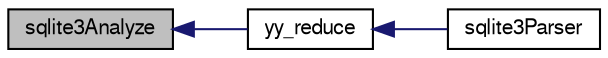 digraph "sqlite3Analyze"
{
  edge [fontname="FreeSans",fontsize="10",labelfontname="FreeSans",labelfontsize="10"];
  node [fontname="FreeSans",fontsize="10",shape=record];
  rankdir="LR";
  Node418474 [label="sqlite3Analyze",height=0.2,width=0.4,color="black", fillcolor="grey75", style="filled", fontcolor="black"];
  Node418474 -> Node418475 [dir="back",color="midnightblue",fontsize="10",style="solid",fontname="FreeSans"];
  Node418475 [label="yy_reduce",height=0.2,width=0.4,color="black", fillcolor="white", style="filled",URL="$sqlite3_8c.html#a7c419a9b25711c666a9a2449ef377f14"];
  Node418475 -> Node418476 [dir="back",color="midnightblue",fontsize="10",style="solid",fontname="FreeSans"];
  Node418476 [label="sqlite3Parser",height=0.2,width=0.4,color="black", fillcolor="white", style="filled",URL="$sqlite3_8c.html#a0327d71a5fabe0b6a343d78a2602e72a"];
}
